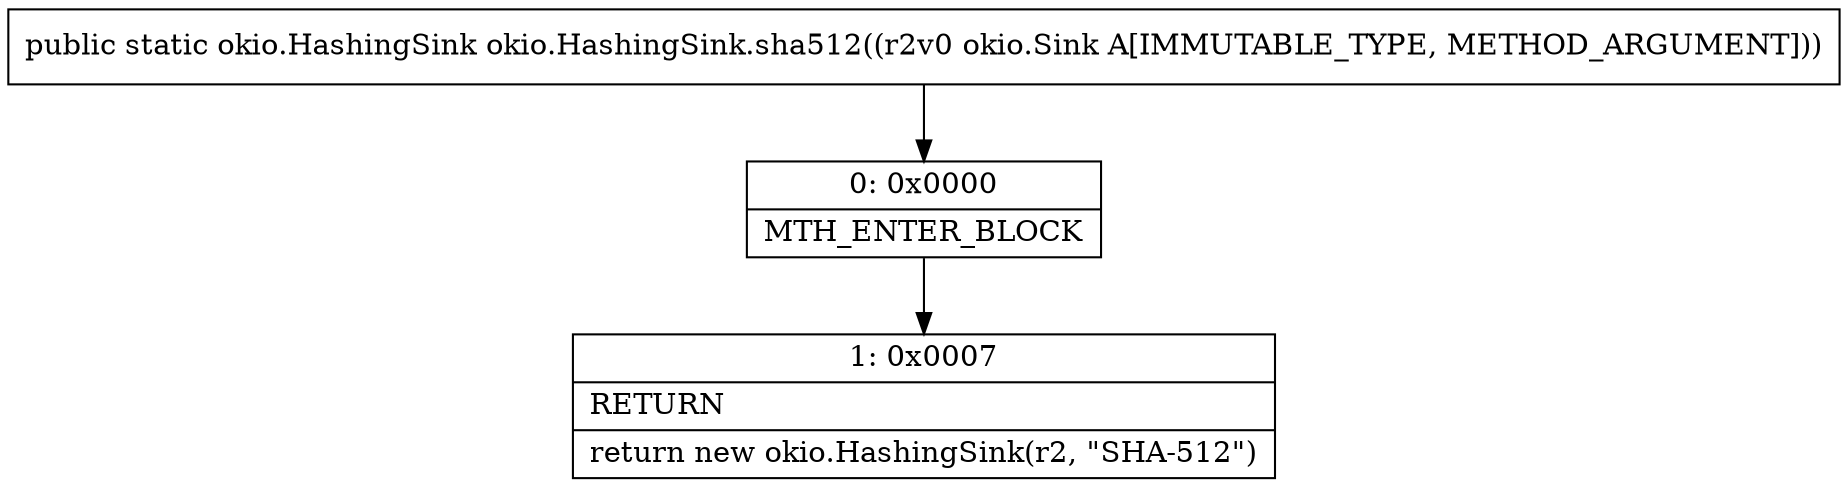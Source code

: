 digraph "CFG forokio.HashingSink.sha512(Lokio\/Sink;)Lokio\/HashingSink;" {
Node_0 [shape=record,label="{0\:\ 0x0000|MTH_ENTER_BLOCK\l}"];
Node_1 [shape=record,label="{1\:\ 0x0007|RETURN\l|return new okio.HashingSink(r2, \"SHA\-512\")\l}"];
MethodNode[shape=record,label="{public static okio.HashingSink okio.HashingSink.sha512((r2v0 okio.Sink A[IMMUTABLE_TYPE, METHOD_ARGUMENT])) }"];
MethodNode -> Node_0;
Node_0 -> Node_1;
}

